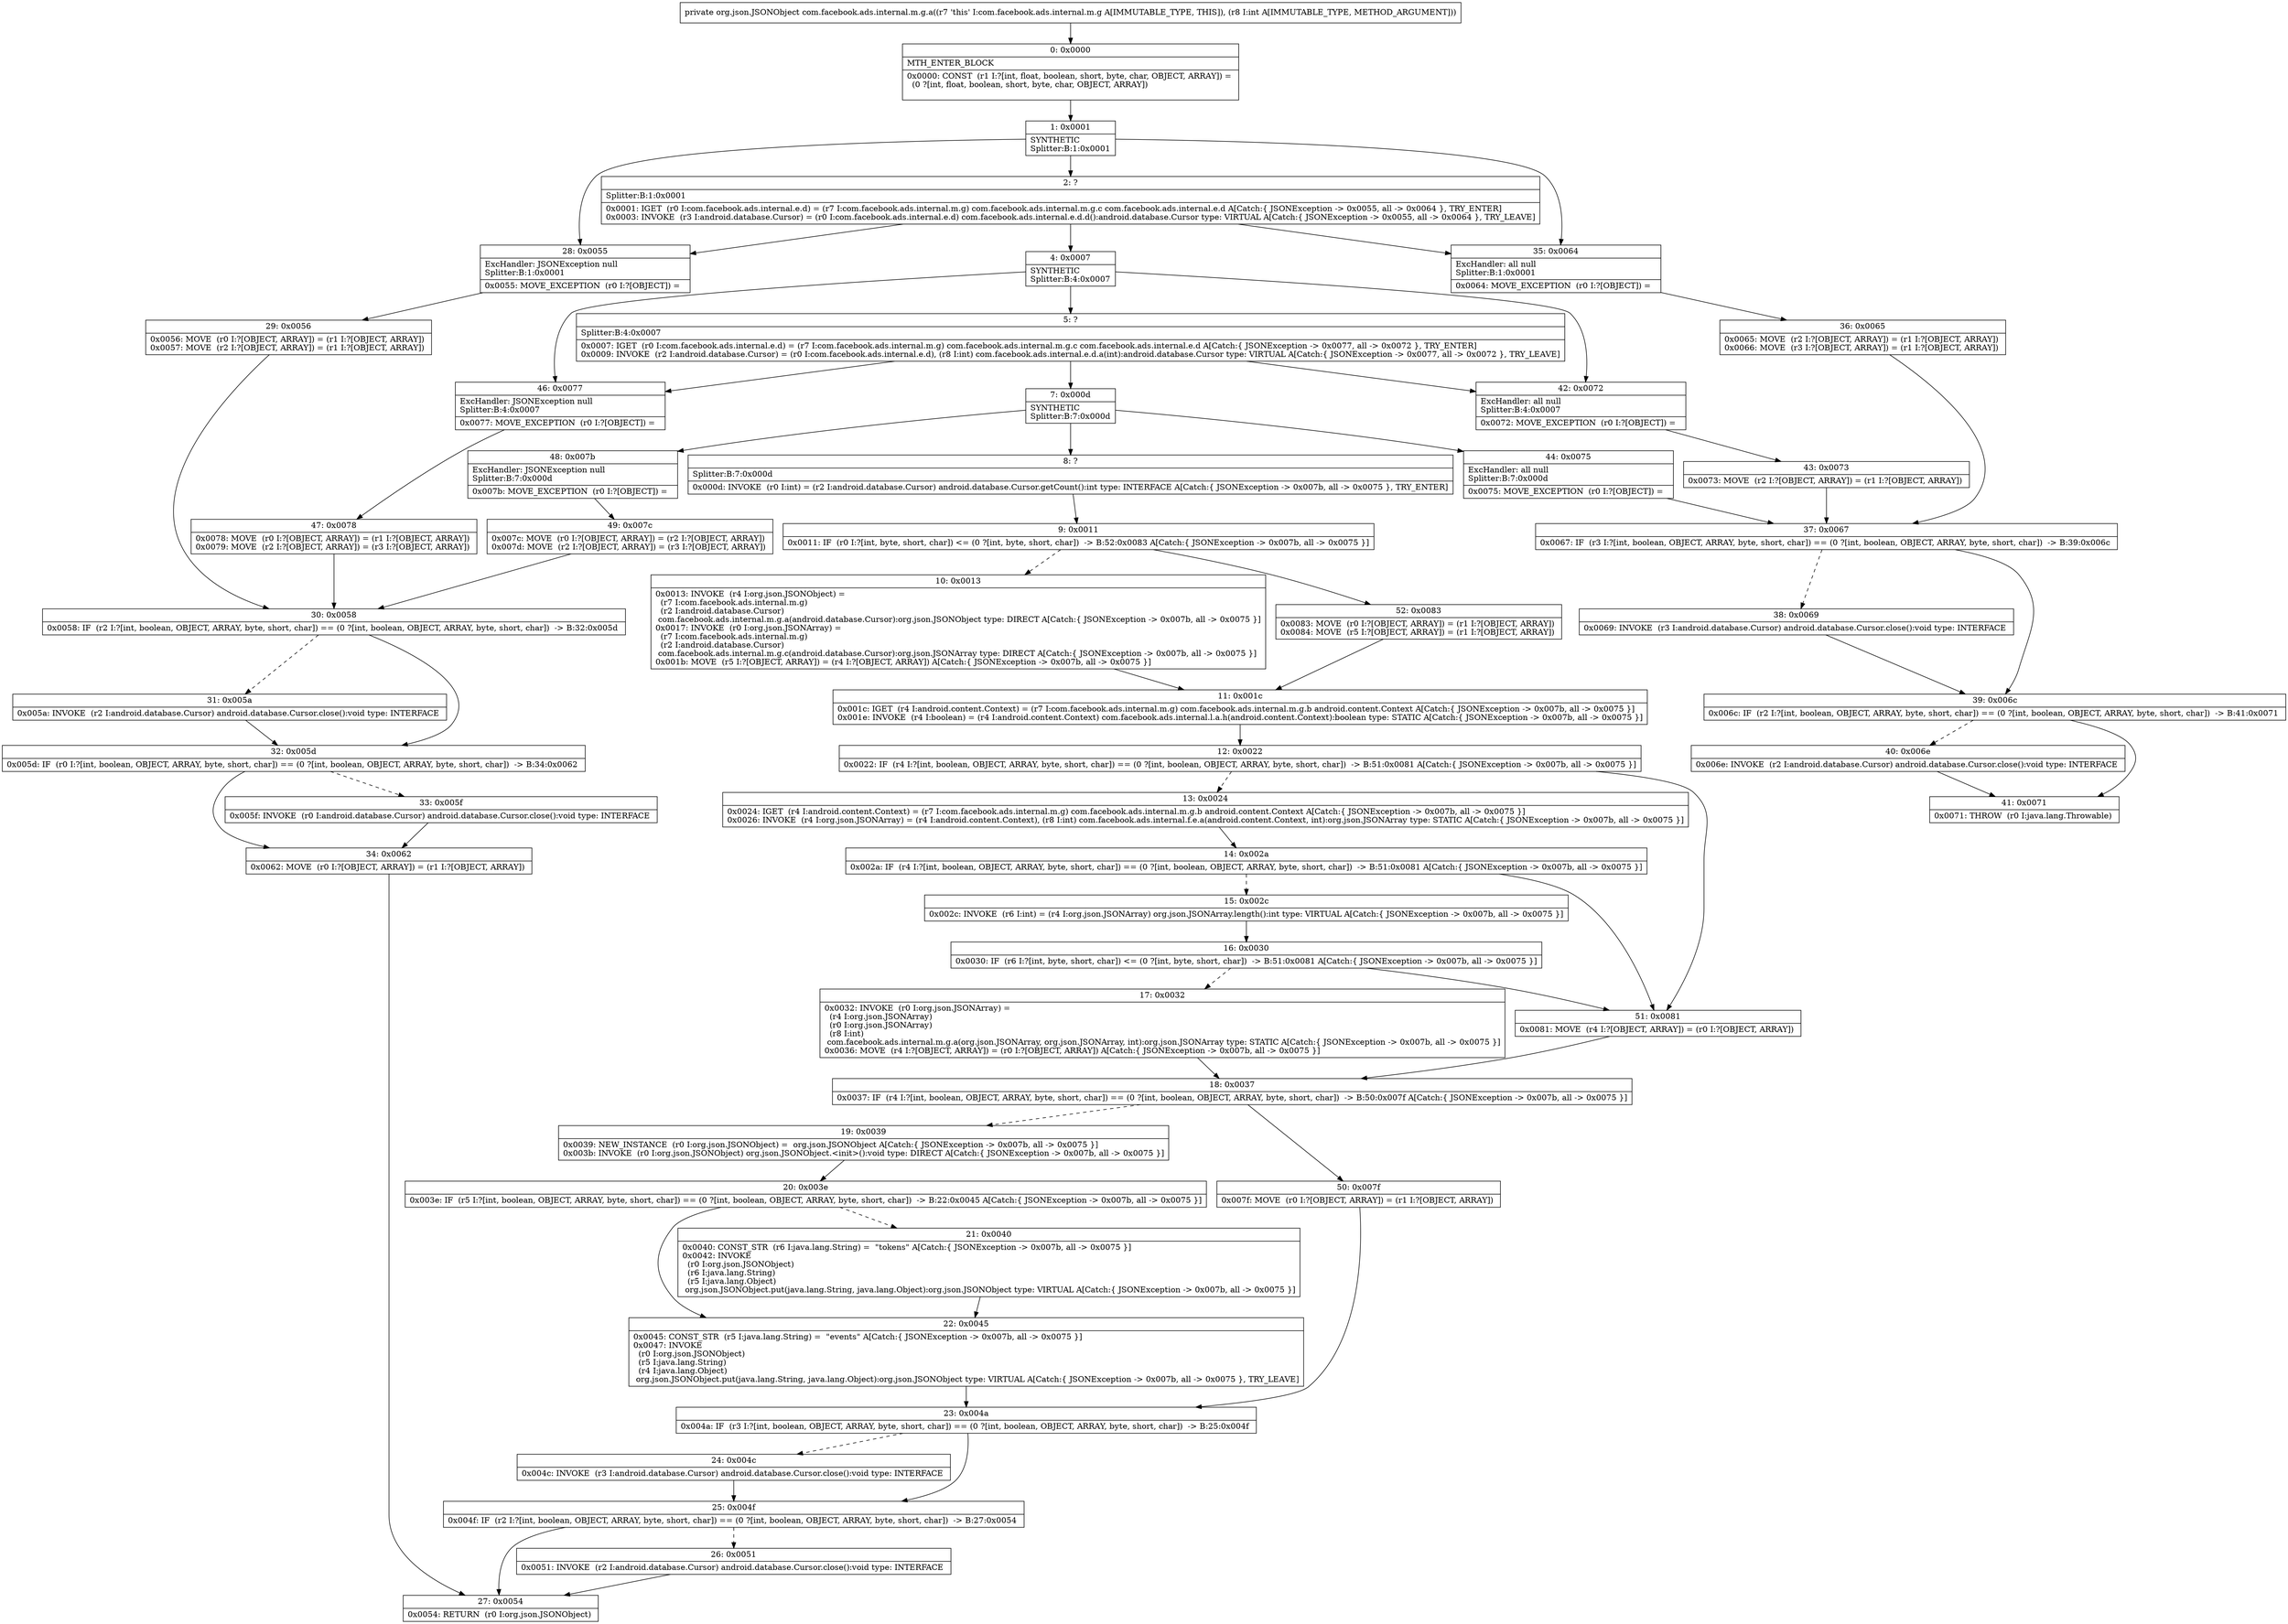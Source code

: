 digraph "CFG forcom.facebook.ads.internal.m.g.a(I)Lorg\/json\/JSONObject;" {
Node_0 [shape=record,label="{0\:\ 0x0000|MTH_ENTER_BLOCK\l|0x0000: CONST  (r1 I:?[int, float, boolean, short, byte, char, OBJECT, ARRAY]) = \l  (0 ?[int, float, boolean, short, byte, char, OBJECT, ARRAY])\l \l}"];
Node_1 [shape=record,label="{1\:\ 0x0001|SYNTHETIC\lSplitter:B:1:0x0001\l}"];
Node_2 [shape=record,label="{2\:\ ?|Splitter:B:1:0x0001\l|0x0001: IGET  (r0 I:com.facebook.ads.internal.e.d) = (r7 I:com.facebook.ads.internal.m.g) com.facebook.ads.internal.m.g.c com.facebook.ads.internal.e.d A[Catch:\{ JSONException \-\> 0x0055, all \-\> 0x0064 \}, TRY_ENTER]\l0x0003: INVOKE  (r3 I:android.database.Cursor) = (r0 I:com.facebook.ads.internal.e.d) com.facebook.ads.internal.e.d.d():android.database.Cursor type: VIRTUAL A[Catch:\{ JSONException \-\> 0x0055, all \-\> 0x0064 \}, TRY_LEAVE]\l}"];
Node_4 [shape=record,label="{4\:\ 0x0007|SYNTHETIC\lSplitter:B:4:0x0007\l}"];
Node_5 [shape=record,label="{5\:\ ?|Splitter:B:4:0x0007\l|0x0007: IGET  (r0 I:com.facebook.ads.internal.e.d) = (r7 I:com.facebook.ads.internal.m.g) com.facebook.ads.internal.m.g.c com.facebook.ads.internal.e.d A[Catch:\{ JSONException \-\> 0x0077, all \-\> 0x0072 \}, TRY_ENTER]\l0x0009: INVOKE  (r2 I:android.database.Cursor) = (r0 I:com.facebook.ads.internal.e.d), (r8 I:int) com.facebook.ads.internal.e.d.a(int):android.database.Cursor type: VIRTUAL A[Catch:\{ JSONException \-\> 0x0077, all \-\> 0x0072 \}, TRY_LEAVE]\l}"];
Node_7 [shape=record,label="{7\:\ 0x000d|SYNTHETIC\lSplitter:B:7:0x000d\l}"];
Node_8 [shape=record,label="{8\:\ ?|Splitter:B:7:0x000d\l|0x000d: INVOKE  (r0 I:int) = (r2 I:android.database.Cursor) android.database.Cursor.getCount():int type: INTERFACE A[Catch:\{ JSONException \-\> 0x007b, all \-\> 0x0075 \}, TRY_ENTER]\l}"];
Node_9 [shape=record,label="{9\:\ 0x0011|0x0011: IF  (r0 I:?[int, byte, short, char]) \<= (0 ?[int, byte, short, char])  \-\> B:52:0x0083 A[Catch:\{ JSONException \-\> 0x007b, all \-\> 0x0075 \}]\l}"];
Node_10 [shape=record,label="{10\:\ 0x0013|0x0013: INVOKE  (r4 I:org.json.JSONObject) = \l  (r7 I:com.facebook.ads.internal.m.g)\l  (r2 I:android.database.Cursor)\l com.facebook.ads.internal.m.g.a(android.database.Cursor):org.json.JSONObject type: DIRECT A[Catch:\{ JSONException \-\> 0x007b, all \-\> 0x0075 \}]\l0x0017: INVOKE  (r0 I:org.json.JSONArray) = \l  (r7 I:com.facebook.ads.internal.m.g)\l  (r2 I:android.database.Cursor)\l com.facebook.ads.internal.m.g.c(android.database.Cursor):org.json.JSONArray type: DIRECT A[Catch:\{ JSONException \-\> 0x007b, all \-\> 0x0075 \}]\l0x001b: MOVE  (r5 I:?[OBJECT, ARRAY]) = (r4 I:?[OBJECT, ARRAY]) A[Catch:\{ JSONException \-\> 0x007b, all \-\> 0x0075 \}]\l}"];
Node_11 [shape=record,label="{11\:\ 0x001c|0x001c: IGET  (r4 I:android.content.Context) = (r7 I:com.facebook.ads.internal.m.g) com.facebook.ads.internal.m.g.b android.content.Context A[Catch:\{ JSONException \-\> 0x007b, all \-\> 0x0075 \}]\l0x001e: INVOKE  (r4 I:boolean) = (r4 I:android.content.Context) com.facebook.ads.internal.l.a.h(android.content.Context):boolean type: STATIC A[Catch:\{ JSONException \-\> 0x007b, all \-\> 0x0075 \}]\l}"];
Node_12 [shape=record,label="{12\:\ 0x0022|0x0022: IF  (r4 I:?[int, boolean, OBJECT, ARRAY, byte, short, char]) == (0 ?[int, boolean, OBJECT, ARRAY, byte, short, char])  \-\> B:51:0x0081 A[Catch:\{ JSONException \-\> 0x007b, all \-\> 0x0075 \}]\l}"];
Node_13 [shape=record,label="{13\:\ 0x0024|0x0024: IGET  (r4 I:android.content.Context) = (r7 I:com.facebook.ads.internal.m.g) com.facebook.ads.internal.m.g.b android.content.Context A[Catch:\{ JSONException \-\> 0x007b, all \-\> 0x0075 \}]\l0x0026: INVOKE  (r4 I:org.json.JSONArray) = (r4 I:android.content.Context), (r8 I:int) com.facebook.ads.internal.f.e.a(android.content.Context, int):org.json.JSONArray type: STATIC A[Catch:\{ JSONException \-\> 0x007b, all \-\> 0x0075 \}]\l}"];
Node_14 [shape=record,label="{14\:\ 0x002a|0x002a: IF  (r4 I:?[int, boolean, OBJECT, ARRAY, byte, short, char]) == (0 ?[int, boolean, OBJECT, ARRAY, byte, short, char])  \-\> B:51:0x0081 A[Catch:\{ JSONException \-\> 0x007b, all \-\> 0x0075 \}]\l}"];
Node_15 [shape=record,label="{15\:\ 0x002c|0x002c: INVOKE  (r6 I:int) = (r4 I:org.json.JSONArray) org.json.JSONArray.length():int type: VIRTUAL A[Catch:\{ JSONException \-\> 0x007b, all \-\> 0x0075 \}]\l}"];
Node_16 [shape=record,label="{16\:\ 0x0030|0x0030: IF  (r6 I:?[int, byte, short, char]) \<= (0 ?[int, byte, short, char])  \-\> B:51:0x0081 A[Catch:\{ JSONException \-\> 0x007b, all \-\> 0x0075 \}]\l}"];
Node_17 [shape=record,label="{17\:\ 0x0032|0x0032: INVOKE  (r0 I:org.json.JSONArray) = \l  (r4 I:org.json.JSONArray)\l  (r0 I:org.json.JSONArray)\l  (r8 I:int)\l com.facebook.ads.internal.m.g.a(org.json.JSONArray, org.json.JSONArray, int):org.json.JSONArray type: STATIC A[Catch:\{ JSONException \-\> 0x007b, all \-\> 0x0075 \}]\l0x0036: MOVE  (r4 I:?[OBJECT, ARRAY]) = (r0 I:?[OBJECT, ARRAY]) A[Catch:\{ JSONException \-\> 0x007b, all \-\> 0x0075 \}]\l}"];
Node_18 [shape=record,label="{18\:\ 0x0037|0x0037: IF  (r4 I:?[int, boolean, OBJECT, ARRAY, byte, short, char]) == (0 ?[int, boolean, OBJECT, ARRAY, byte, short, char])  \-\> B:50:0x007f A[Catch:\{ JSONException \-\> 0x007b, all \-\> 0x0075 \}]\l}"];
Node_19 [shape=record,label="{19\:\ 0x0039|0x0039: NEW_INSTANCE  (r0 I:org.json.JSONObject) =  org.json.JSONObject A[Catch:\{ JSONException \-\> 0x007b, all \-\> 0x0075 \}]\l0x003b: INVOKE  (r0 I:org.json.JSONObject) org.json.JSONObject.\<init\>():void type: DIRECT A[Catch:\{ JSONException \-\> 0x007b, all \-\> 0x0075 \}]\l}"];
Node_20 [shape=record,label="{20\:\ 0x003e|0x003e: IF  (r5 I:?[int, boolean, OBJECT, ARRAY, byte, short, char]) == (0 ?[int, boolean, OBJECT, ARRAY, byte, short, char])  \-\> B:22:0x0045 A[Catch:\{ JSONException \-\> 0x007b, all \-\> 0x0075 \}]\l}"];
Node_21 [shape=record,label="{21\:\ 0x0040|0x0040: CONST_STR  (r6 I:java.lang.String) =  \"tokens\" A[Catch:\{ JSONException \-\> 0x007b, all \-\> 0x0075 \}]\l0x0042: INVOKE  \l  (r0 I:org.json.JSONObject)\l  (r6 I:java.lang.String)\l  (r5 I:java.lang.Object)\l org.json.JSONObject.put(java.lang.String, java.lang.Object):org.json.JSONObject type: VIRTUAL A[Catch:\{ JSONException \-\> 0x007b, all \-\> 0x0075 \}]\l}"];
Node_22 [shape=record,label="{22\:\ 0x0045|0x0045: CONST_STR  (r5 I:java.lang.String) =  \"events\" A[Catch:\{ JSONException \-\> 0x007b, all \-\> 0x0075 \}]\l0x0047: INVOKE  \l  (r0 I:org.json.JSONObject)\l  (r5 I:java.lang.String)\l  (r4 I:java.lang.Object)\l org.json.JSONObject.put(java.lang.String, java.lang.Object):org.json.JSONObject type: VIRTUAL A[Catch:\{ JSONException \-\> 0x007b, all \-\> 0x0075 \}, TRY_LEAVE]\l}"];
Node_23 [shape=record,label="{23\:\ 0x004a|0x004a: IF  (r3 I:?[int, boolean, OBJECT, ARRAY, byte, short, char]) == (0 ?[int, boolean, OBJECT, ARRAY, byte, short, char])  \-\> B:25:0x004f \l}"];
Node_24 [shape=record,label="{24\:\ 0x004c|0x004c: INVOKE  (r3 I:android.database.Cursor) android.database.Cursor.close():void type: INTERFACE \l}"];
Node_25 [shape=record,label="{25\:\ 0x004f|0x004f: IF  (r2 I:?[int, boolean, OBJECT, ARRAY, byte, short, char]) == (0 ?[int, boolean, OBJECT, ARRAY, byte, short, char])  \-\> B:27:0x0054 \l}"];
Node_26 [shape=record,label="{26\:\ 0x0051|0x0051: INVOKE  (r2 I:android.database.Cursor) android.database.Cursor.close():void type: INTERFACE \l}"];
Node_27 [shape=record,label="{27\:\ 0x0054|0x0054: RETURN  (r0 I:org.json.JSONObject) \l}"];
Node_28 [shape=record,label="{28\:\ 0x0055|ExcHandler: JSONException null\lSplitter:B:1:0x0001\l|0x0055: MOVE_EXCEPTION  (r0 I:?[OBJECT]) =  \l}"];
Node_29 [shape=record,label="{29\:\ 0x0056|0x0056: MOVE  (r0 I:?[OBJECT, ARRAY]) = (r1 I:?[OBJECT, ARRAY]) \l0x0057: MOVE  (r2 I:?[OBJECT, ARRAY]) = (r1 I:?[OBJECT, ARRAY]) \l}"];
Node_30 [shape=record,label="{30\:\ 0x0058|0x0058: IF  (r2 I:?[int, boolean, OBJECT, ARRAY, byte, short, char]) == (0 ?[int, boolean, OBJECT, ARRAY, byte, short, char])  \-\> B:32:0x005d \l}"];
Node_31 [shape=record,label="{31\:\ 0x005a|0x005a: INVOKE  (r2 I:android.database.Cursor) android.database.Cursor.close():void type: INTERFACE \l}"];
Node_32 [shape=record,label="{32\:\ 0x005d|0x005d: IF  (r0 I:?[int, boolean, OBJECT, ARRAY, byte, short, char]) == (0 ?[int, boolean, OBJECT, ARRAY, byte, short, char])  \-\> B:34:0x0062 \l}"];
Node_33 [shape=record,label="{33\:\ 0x005f|0x005f: INVOKE  (r0 I:android.database.Cursor) android.database.Cursor.close():void type: INTERFACE \l}"];
Node_34 [shape=record,label="{34\:\ 0x0062|0x0062: MOVE  (r0 I:?[OBJECT, ARRAY]) = (r1 I:?[OBJECT, ARRAY]) \l}"];
Node_35 [shape=record,label="{35\:\ 0x0064|ExcHandler: all null\lSplitter:B:1:0x0001\l|0x0064: MOVE_EXCEPTION  (r0 I:?[OBJECT]) =  \l}"];
Node_36 [shape=record,label="{36\:\ 0x0065|0x0065: MOVE  (r2 I:?[OBJECT, ARRAY]) = (r1 I:?[OBJECT, ARRAY]) \l0x0066: MOVE  (r3 I:?[OBJECT, ARRAY]) = (r1 I:?[OBJECT, ARRAY]) \l}"];
Node_37 [shape=record,label="{37\:\ 0x0067|0x0067: IF  (r3 I:?[int, boolean, OBJECT, ARRAY, byte, short, char]) == (0 ?[int, boolean, OBJECT, ARRAY, byte, short, char])  \-\> B:39:0x006c \l}"];
Node_38 [shape=record,label="{38\:\ 0x0069|0x0069: INVOKE  (r3 I:android.database.Cursor) android.database.Cursor.close():void type: INTERFACE \l}"];
Node_39 [shape=record,label="{39\:\ 0x006c|0x006c: IF  (r2 I:?[int, boolean, OBJECT, ARRAY, byte, short, char]) == (0 ?[int, boolean, OBJECT, ARRAY, byte, short, char])  \-\> B:41:0x0071 \l}"];
Node_40 [shape=record,label="{40\:\ 0x006e|0x006e: INVOKE  (r2 I:android.database.Cursor) android.database.Cursor.close():void type: INTERFACE \l}"];
Node_41 [shape=record,label="{41\:\ 0x0071|0x0071: THROW  (r0 I:java.lang.Throwable) \l}"];
Node_42 [shape=record,label="{42\:\ 0x0072|ExcHandler: all null\lSplitter:B:4:0x0007\l|0x0072: MOVE_EXCEPTION  (r0 I:?[OBJECT]) =  \l}"];
Node_43 [shape=record,label="{43\:\ 0x0073|0x0073: MOVE  (r2 I:?[OBJECT, ARRAY]) = (r1 I:?[OBJECT, ARRAY]) \l}"];
Node_44 [shape=record,label="{44\:\ 0x0075|ExcHandler: all null\lSplitter:B:7:0x000d\l|0x0075: MOVE_EXCEPTION  (r0 I:?[OBJECT]) =  \l}"];
Node_46 [shape=record,label="{46\:\ 0x0077|ExcHandler: JSONException null\lSplitter:B:4:0x0007\l|0x0077: MOVE_EXCEPTION  (r0 I:?[OBJECT]) =  \l}"];
Node_47 [shape=record,label="{47\:\ 0x0078|0x0078: MOVE  (r0 I:?[OBJECT, ARRAY]) = (r1 I:?[OBJECT, ARRAY]) \l0x0079: MOVE  (r2 I:?[OBJECT, ARRAY]) = (r3 I:?[OBJECT, ARRAY]) \l}"];
Node_48 [shape=record,label="{48\:\ 0x007b|ExcHandler: JSONException null\lSplitter:B:7:0x000d\l|0x007b: MOVE_EXCEPTION  (r0 I:?[OBJECT]) =  \l}"];
Node_49 [shape=record,label="{49\:\ 0x007c|0x007c: MOVE  (r0 I:?[OBJECT, ARRAY]) = (r2 I:?[OBJECT, ARRAY]) \l0x007d: MOVE  (r2 I:?[OBJECT, ARRAY]) = (r3 I:?[OBJECT, ARRAY]) \l}"];
Node_50 [shape=record,label="{50\:\ 0x007f|0x007f: MOVE  (r0 I:?[OBJECT, ARRAY]) = (r1 I:?[OBJECT, ARRAY]) \l}"];
Node_51 [shape=record,label="{51\:\ 0x0081|0x0081: MOVE  (r4 I:?[OBJECT, ARRAY]) = (r0 I:?[OBJECT, ARRAY]) \l}"];
Node_52 [shape=record,label="{52\:\ 0x0083|0x0083: MOVE  (r0 I:?[OBJECT, ARRAY]) = (r1 I:?[OBJECT, ARRAY]) \l0x0084: MOVE  (r5 I:?[OBJECT, ARRAY]) = (r1 I:?[OBJECT, ARRAY]) \l}"];
MethodNode[shape=record,label="{private org.json.JSONObject com.facebook.ads.internal.m.g.a((r7 'this' I:com.facebook.ads.internal.m.g A[IMMUTABLE_TYPE, THIS]), (r8 I:int A[IMMUTABLE_TYPE, METHOD_ARGUMENT])) }"];
MethodNode -> Node_0;
Node_0 -> Node_1;
Node_1 -> Node_2;
Node_1 -> Node_28;
Node_1 -> Node_35;
Node_2 -> Node_28;
Node_2 -> Node_35;
Node_2 -> Node_4;
Node_4 -> Node_5;
Node_4 -> Node_46;
Node_4 -> Node_42;
Node_5 -> Node_46;
Node_5 -> Node_42;
Node_5 -> Node_7;
Node_7 -> Node_8;
Node_7 -> Node_48;
Node_7 -> Node_44;
Node_8 -> Node_9;
Node_9 -> Node_10[style=dashed];
Node_9 -> Node_52;
Node_10 -> Node_11;
Node_11 -> Node_12;
Node_12 -> Node_13[style=dashed];
Node_12 -> Node_51;
Node_13 -> Node_14;
Node_14 -> Node_15[style=dashed];
Node_14 -> Node_51;
Node_15 -> Node_16;
Node_16 -> Node_17[style=dashed];
Node_16 -> Node_51;
Node_17 -> Node_18;
Node_18 -> Node_19[style=dashed];
Node_18 -> Node_50;
Node_19 -> Node_20;
Node_20 -> Node_21[style=dashed];
Node_20 -> Node_22;
Node_21 -> Node_22;
Node_22 -> Node_23;
Node_23 -> Node_24[style=dashed];
Node_23 -> Node_25;
Node_24 -> Node_25;
Node_25 -> Node_26[style=dashed];
Node_25 -> Node_27;
Node_26 -> Node_27;
Node_28 -> Node_29;
Node_29 -> Node_30;
Node_30 -> Node_31[style=dashed];
Node_30 -> Node_32;
Node_31 -> Node_32;
Node_32 -> Node_33[style=dashed];
Node_32 -> Node_34;
Node_33 -> Node_34;
Node_34 -> Node_27;
Node_35 -> Node_36;
Node_36 -> Node_37;
Node_37 -> Node_38[style=dashed];
Node_37 -> Node_39;
Node_38 -> Node_39;
Node_39 -> Node_40[style=dashed];
Node_39 -> Node_41;
Node_40 -> Node_41;
Node_42 -> Node_43;
Node_43 -> Node_37;
Node_44 -> Node_37;
Node_46 -> Node_47;
Node_47 -> Node_30;
Node_48 -> Node_49;
Node_49 -> Node_30;
Node_50 -> Node_23;
Node_51 -> Node_18;
Node_52 -> Node_11;
}

